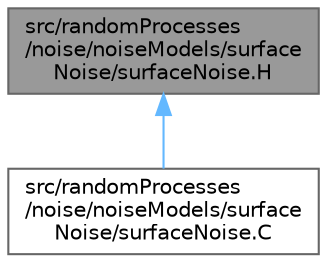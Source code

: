 digraph "src/randomProcesses/noise/noiseModels/surfaceNoise/surfaceNoise.H"
{
 // LATEX_PDF_SIZE
  bgcolor="transparent";
  edge [fontname=Helvetica,fontsize=10,labelfontname=Helvetica,labelfontsize=10];
  node [fontname=Helvetica,fontsize=10,shape=box,height=0.2,width=0.4];
  Node1 [id="Node000001",label="src/randomProcesses\l/noise/noiseModels/surface\lNoise/surfaceNoise.H",height=0.2,width=0.4,color="gray40", fillcolor="grey60", style="filled", fontcolor="black",tooltip=" "];
  Node1 -> Node2 [id="edge1_Node000001_Node000002",dir="back",color="steelblue1",style="solid",tooltip=" "];
  Node2 [id="Node000002",label="src/randomProcesses\l/noise/noiseModels/surface\lNoise/surfaceNoise.C",height=0.2,width=0.4,color="grey40", fillcolor="white", style="filled",URL="$surfaceNoise_8C.html",tooltip=" "];
}
